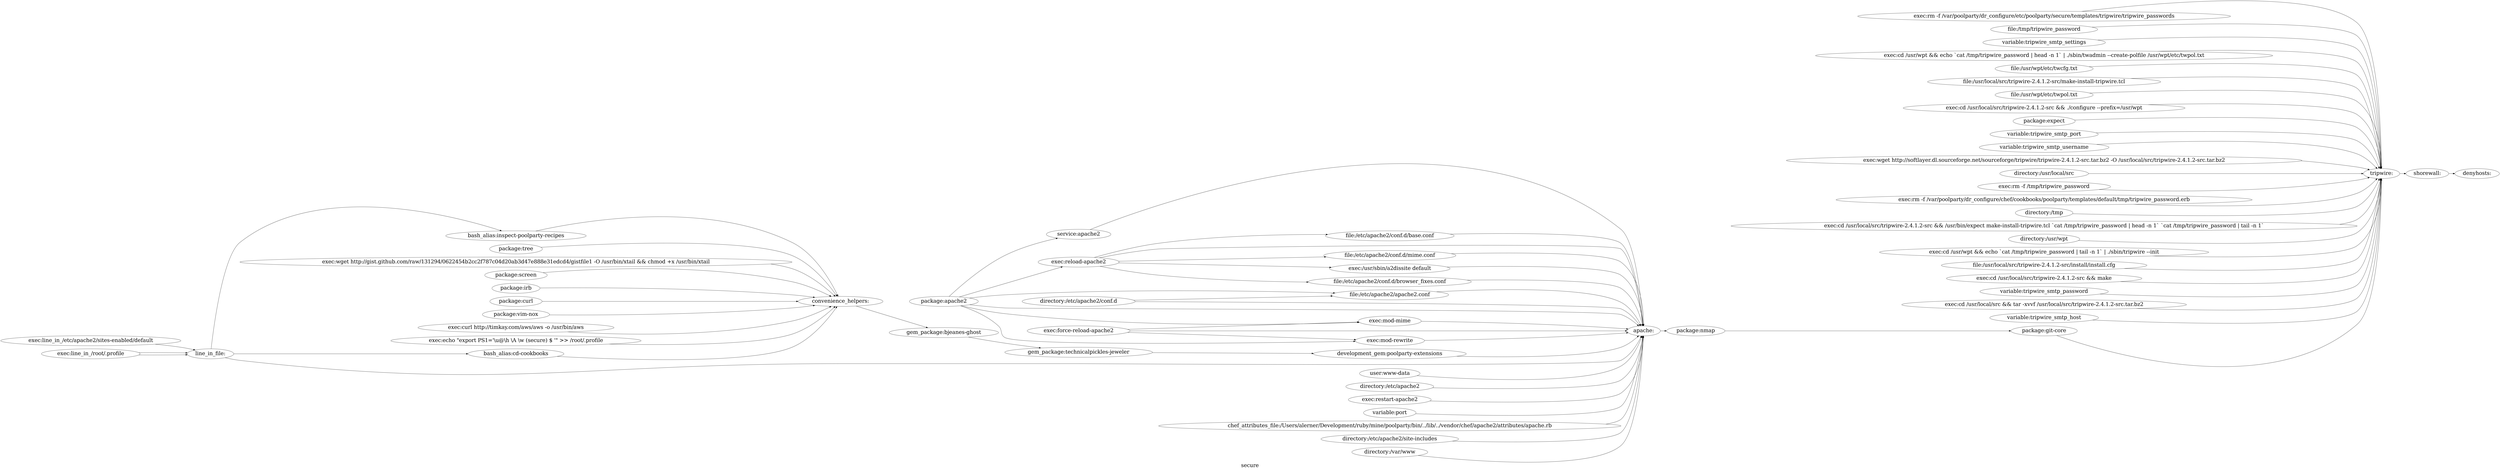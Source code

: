 digraph GRATR__Digraph {
    label = "secure"
    rankdir = LR
    fontsize = 30
    bgcolor = white
    "apache:" [
        color = "#111111",
        fontsize = 30,
        style = rounded,
        label = "apache:"
    ]

    "package:tree" [
        color = "#111111",
        fontsize = 30,
        style = rounded,
        label = "package:tree"
    ]

    "exec:line_in_/etc/apache2/sites-enabled/default" [
        color = "#111111",
        fontsize = 30,
        style = rounded,
        label = "exec:line_in_/etc/apache2/sites-enabled/default"
    ]

    "exec:mod-rewrite" [
        color = "#111111",
        fontsize = 30,
        style = rounded,
        label = "exec:mod-rewrite"
    ]

    "bash_alias:inspect-poolparty-recipes" [
        color = "#111111",
        fontsize = 30,
        style = rounded,
        label = "bash_alias:inspect-poolparty-recipes"
    ]

    "exec:rm -f /var/poolparty/dr_configure/etc/poolparty/secure/templates/tripwire/tripwire_passwords" [
        color = "#111111",
        fontsize = 30,
        style = rounded,
        label = "exec:rm -f /var/poolparty/dr_configure/etc/poolparty/secure/templates/tripwire/tripwire_passwords"
    ]

    "gem_package:bjeanes-ghost" [
        color = "#111111",
        fontsize = 30,
        style = rounded,
        label = "gem_package:bjeanes-ghost"
    ]

    "convenience_helpers:" [
        color = "#111111",
        fontsize = 30,
        style = rounded,
        label = "convenience_helpers:"
    ]

    "exec:wget http://gist.github.com/raw/131294/0622454b2cc2f787c04d20ab3d47e888e31edcd4/gistfile1 -O /usr/bin/xtail && chmod +x /usr/bin/xtail" [
        color = "#111111",
        fontsize = 30,
        style = rounded,
        label = "exec:wget http://gist.github.com/raw/131294/0622454b2cc2f787c04d20ab3d47e888e31edcd4/gistfile1 -O /usr/bin/xtail && chmod +x /usr/bin/xtail"
    ]

    "file:/tmp/tripwire_password" [
        color = "#111111",
        fontsize = 30,
        style = rounded,
        label = "file:/tmp/tripwire_password"
    ]

    "variable:tripwire_smtp_settings" [
        color = "#111111",
        fontsize = 30,
        style = rounded,
        label = "variable:tripwire_smtp_settings"
    ]

    "file:/etc/apache2/conf.d/mime.conf" [
        color = "#111111",
        fontsize = 30,
        style = rounded,
        label = "file:/etc/apache2/conf.d/mime.conf"
    ]

    "exec:cd /usr/wpt && echo `cat /tmp/tripwire_password | head -n 1` | ./sbin/twadmin --create-polfile /usr/wpt/etc/twpol.txt" [
        color = "#111111",
        fontsize = 30,
        style = rounded,
        label = "exec:cd /usr/wpt && echo `cat /tmp/tripwire_password | head -n 1` | ./sbin/twadmin --create-polfile /usr/wpt/etc/twpol.txt"
    ]

    "service:apache2" [
        color = "#111111",
        fontsize = 30,
        style = rounded,
        label = "service:apache2"
    ]

    "file:/usr/wpt/etc/twcfg.txt" [
        color = "#111111",
        fontsize = 30,
        style = rounded,
        label = "file:/usr/wpt/etc/twcfg.txt"
    ]

    "file:/usr/local/src/tripwire-2.4.1.2-src/make-install-tripwire.tcl" [
        color = "#111111",
        fontsize = 30,
        style = rounded,
        label = "file:/usr/local/src/tripwire-2.4.1.2-src/make-install-tripwire.tcl"
    ]

    "file:/usr/wpt/etc/twpol.txt" [
        color = "#111111",
        fontsize = 30,
        style = rounded,
        label = "file:/usr/wpt/etc/twpol.txt"
    ]

    "shorewall:" [
        color = "#111111",
        fontsize = 30,
        style = rounded,
        label = "shorewall:"
    ]

    "package:screen" [
        color = "#111111",
        fontsize = 30,
        style = rounded,
        label = "package:screen"
    ]

    "line_in_file:" [
        color = "#111111",
        fontsize = 30,
        style = rounded,
        label = "line_in_file:"
    ]

    "user:www-data" [
        color = "#111111",
        fontsize = 30,
        style = rounded,
        label = "user:www-data"
    ]

    "gem_package:technicalpickles-jeweler" [
        color = "#111111",
        fontsize = 30,
        style = rounded,
        label = "gem_package:technicalpickles-jeweler"
    ]

    "exec:cd /usr/local/src/tripwire-2.4.1.2-src && ./configure --prefix=/usr/wpt" [
        color = "#111111",
        fontsize = 30,
        style = rounded,
        label = "exec:cd /usr/local/src/tripwire-2.4.1.2-src && ./configure --prefix=/usr/wpt"
    ]

    "package:expect" [
        color = "#111111",
        fontsize = 30,
        style = rounded,
        label = "package:expect"
    ]

    "package:irb" [
        color = "#111111",
        fontsize = 30,
        style = rounded,
        label = "package:irb"
    ]

    "exec:line_in_/root/.profile" [
        color = "#111111",
        fontsize = 30,
        style = rounded,
        label = "exec:line_in_/root/.profile"
    ]

    "exec:reload-apache2" [
        color = "#111111",
        fontsize = 30,
        style = rounded,
        label = "exec:reload-apache2"
    ]

    "variable:tripwire_smtp_port" [
        color = "#111111",
        fontsize = 30,
        style = rounded,
        label = "variable:tripwire_smtp_port"
    ]

    "variable:tripwire_smtp_username" [
        color = "#111111",
        fontsize = 30,
        style = rounded,
        label = "variable:tripwire_smtp_username"
    ]

    "exec:wget http://softlayer.dl.sourceforge.net/sourceforge/tripwire/tripwire-2.4.1.2-src.tar.bz2 -O /usr/local/src/tripwire-2.4.1.2-src.tar.bz2" [
        color = "#111111",
        fontsize = 30,
        style = rounded,
        label = "exec:wget http://softlayer.dl.sourceforge.net/sourceforge/tripwire/tripwire-2.4.1.2-src.tar.bz2 -O /usr/local/src/tripwire-2.4.1.2-src.tar.bz2"
    ]

    "package:curl" [
        color = "#111111",
        fontsize = 30,
        style = rounded,
        label = "package:curl"
    ]

    "line_in_file:" [
        color = "#111111",
        fontsize = 30,
        style = rounded,
        label = "line_in_file:"
    ]

    "tripwire:" [
        color = "#111111",
        fontsize = 30,
        style = rounded,
        label = "tripwire:"
    ]

    "package:vim-nox" [
        color = "#111111",
        fontsize = 30,
        style = rounded,
        label = "package:vim-nox"
    ]

    "directory:/usr/local/src" [
        color = "#111111",
        fontsize = 30,
        style = rounded,
        label = "directory:/usr/local/src"
    ]

    "file:/etc/apache2/apache2.conf" [
        color = "#111111",
        fontsize = 30,
        style = rounded,
        label = "file:/etc/apache2/apache2.conf"
    ]

    "exec:mod-mime" [
        color = "#111111",
        fontsize = 30,
        style = rounded,
        label = "exec:mod-mime"
    ]

    "directory:/etc/apache2" [
        color = "#111111",
        fontsize = 30,
        style = rounded,
        label = "directory:/etc/apache2"
    ]

    "exec:rm -f /tmp/tripwire_password" [
        color = "#111111",
        fontsize = 30,
        style = rounded,
        label = "exec:rm -f /tmp/tripwire_password"
    ]

    "exec:/usr/sbin/a2dissite default" [
        color = "#111111",
        fontsize = 30,
        style = rounded,
        label = "exec:/usr/sbin/a2dissite default"
    ]

    "bash_alias:cd-cookbooks" [
        color = "#111111",
        fontsize = 30,
        style = rounded,
        label = "bash_alias:cd-cookbooks"
    ]

    "file:/etc/apache2/conf.d/browser_fixes.conf" [
        color = "#111111",
        fontsize = 30,
        style = rounded,
        label = "file:/etc/apache2/conf.d/browser_fixes.conf"
    ]

    "exec:rm -f /var/poolparty/dr_configure/chef/cookbooks/poolparty/templates/default/tmp/tripwire_password.erb" [
        color = "#111111",
        fontsize = 30,
        style = rounded,
        label = "exec:rm -f /var/poolparty/dr_configure/chef/cookbooks/poolparty/templates/default/tmp/tripwire_password.erb"
    ]

    "file:/etc/apache2/conf.d/base.conf" [
        color = "#111111",
        fontsize = 30,
        style = rounded,
        label = "file:/etc/apache2/conf.d/base.conf"
    ]

    "directory:/tmp" [
        color = "#111111",
        fontsize = 30,
        style = rounded,
        label = "directory:/tmp"
    ]

    "package:nmap" [
        color = "#111111",
        fontsize = 30,
        style = rounded,
        label = "package:nmap"
    ]

    "exec:cd /usr/local/src/tripwire-2.4.1.2-src && /usr/bin/expect make-install-tripwire.tcl `cat /tmp/tripwire_password | head -n 1` `cat /tmp/tripwire_password | tail -n 1`" [
        color = "#111111",
        fontsize = 30,
        style = rounded,
        label = "exec:cd /usr/local/src/tripwire-2.4.1.2-src && /usr/bin/expect make-install-tripwire.tcl `cat /tmp/tripwire_password | head -n 1` `cat /tmp/tripwire_password | tail -n 1`"
    ]

    "exec:curl http://timkay.com/aws/aws -o /usr/bin/aws" [
        color = "#111111",
        fontsize = 30,
        style = rounded,
        label = "exec:curl http://timkay.com/aws/aws -o /usr/bin/aws"
    ]

    "denyhosts:" [
        color = "#111111",
        fontsize = 30,
        style = rounded,
        label = "denyhosts:"
    ]

    "directory:/usr/wpt" [
        color = "#111111",
        fontsize = 30,
        style = rounded,
        label = "directory:/usr/wpt"
    ]

    "exec:cd /usr/wpt && echo `cat /tmp/tripwire_password | tail -n 1` | ./sbin/tripwire --init" [
        color = "#111111",
        fontsize = 30,
        style = rounded,
        label = "exec:cd /usr/wpt && echo `cat /tmp/tripwire_password | tail -n 1` | ./sbin/tripwire --init"
    ]

    "directory:/etc/apache2/conf.d" [
        color = "#111111",
        fontsize = 30,
        style = rounded,
        label = "directory:/etc/apache2/conf.d"
    ]

    "exec:echo \"export PS1='\\u@\\h \\A \\w (secure) $ '\" >> /root/.profile" [
        color = "#111111",
        fontsize = 30,
        style = rounded,
        label = "exec:echo \"export PS1='\\u@\\h \\A \\w (secure) $ '\" >> /root/.profile"
    ]

    "line_in_file:" [
        color = "#111111",
        fontsize = 30,
        style = rounded,
        label = "line_in_file:"
    ]

    "package:apache2" [
        color = "#111111",
        fontsize = 30,
        style = rounded,
        label = "package:apache2"
    ]

    "exec:restart-apache2" [
        color = "#111111",
        fontsize = 30,
        style = rounded,
        label = "exec:restart-apache2"
    ]

    "exec:force-reload-apache2" [
        color = "#111111",
        fontsize = 30,
        style = rounded,
        label = "exec:force-reload-apache2"
    ]

    "file:/usr/local/src/tripwire-2.4.1.2-src/install/install.cfg" [
        color = "#111111",
        fontsize = 30,
        style = rounded,
        label = "file:/usr/local/src/tripwire-2.4.1.2-src/install/install.cfg"
    ]

    "package:git-core" [
        color = "#111111",
        fontsize = 30,
        style = rounded,
        label = "package:git-core"
    ]

    "exec:line_in_/root/.profile" [
        color = "#111111",
        fontsize = 30,
        style = rounded,
        label = "exec:line_in_/root/.profile"
    ]

    "variable:port" [
        color = "#111111",
        fontsize = 30,
        style = rounded,
        label = "variable:port"
    ]

    "exec:cd /usr/local/src/tripwire-2.4.1.2-src && make" [
        color = "#111111",
        fontsize = 30,
        style = rounded,
        label = "exec:cd /usr/local/src/tripwire-2.4.1.2-src && make"
    ]

    "development_gem:poolparty-extensions" [
        color = "#111111",
        fontsize = 30,
        style = rounded,
        label = "development_gem:poolparty-extensions"
    ]

    "chef_attributes_file:/Users/alerner/Development/ruby/mine/poolparty/bin/../lib/../vendor/chef/apache2/attributes/apache.rb" [
        color = "#111111",
        fontsize = 30,
        style = rounded,
        label = "chef_attributes_file:/Users/alerner/Development/ruby/mine/poolparty/bin/../lib/../vendor/chef/apache2/attributes/apache.rb"
    ]

    "variable:tripwire_smtp_password" [
        color = "#111111",
        fontsize = 30,
        style = rounded,
        label = "variable:tripwire_smtp_password"
    ]

    "directory:/etc/apache2/site-includes" [
        color = "#111111",
        fontsize = 30,
        style = rounded,
        label = "directory:/etc/apache2/site-includes"
    ]

    "exec:cd /usr/local/src && tar -xvvf /usr/local/src/tripwire-2.4.1.2-src.tar.bz2" [
        color = "#111111",
        fontsize = 30,
        style = rounded,
        label = "exec:cd /usr/local/src && tar -xvvf /usr/local/src/tripwire-2.4.1.2-src.tar.bz2"
    ]

    "variable:tripwire_smtp_host" [
        color = "#111111",
        fontsize = 30,
        style = rounded,
        label = "variable:tripwire_smtp_host"
    ]

    "directory:/var/www" [
        color = "#111111",
        fontsize = 30,
        style = rounded,
        label = "directory:/var/www"
    ]

    "exec:mod-mime" -> "apache:" [
        fontsize = 30
    ]

    "file:/tmp/tripwire_password" -> "tripwire:" [
        fontsize = 30
    ]

    "package:nmap" -> "package:git-core" [
        fontsize = 30
    ]

    "exec:cd /usr/local/src/tripwire-2.4.1.2-src && /usr/bin/expect make-install-tripwire.tcl `cat /tmp/tripwire_password | head -n 1` `cat /tmp/tripwire_password | tail -n 1`" -> "tripwire:" [
        fontsize = 30
    ]

    "exec:line_in_/root/.profile" -> "line_in_file:" [
        fontsize = 30
    ]

    "directory:/usr/wpt" -> "tripwire:" [
        fontsize = 30
    ]

    "exec:line_in_/etc/apache2/sites-enabled/default" -> "line_in_file:" [
        fontsize = 30
    ]

    "directory:/etc/apache2/site-includes" -> "apache:" [
        fontsize = 30
    ]

    "variable:tripwire_smtp_password" -> "tripwire:" [
        fontsize = 30
    ]

    "directory:/etc/apache2/conf.d" -> "file:/etc/apache2/apache2.conf" [
        fontsize = 30
    ]

    "apache:" -> "package:nmap" [
        fontsize = 30
    ]

    "variable:tripwire_smtp_settings" -> "tripwire:" [
        fontsize = 30
    ]

    "exec:mod-rewrite" -> "apache:" [
        fontsize = 30
    ]

    "chef_attributes_file:/Users/alerner/Development/ruby/mine/poolparty/bin/../lib/../vendor/chef/apache2/attributes/apache.rb" -> "apache:" [
        fontsize = 30
    ]

    "file:/usr/local/src/tripwire-2.4.1.2-src/install/install.cfg" -> "tripwire:" [
        fontsize = 30
    ]

    "package:apache2" -> "exec:reload-apache2" [
        fontsize = 30
    ]

    "variable:tripwire_smtp_username" -> "tripwire:" [
        fontsize = 30
    ]

    "exec:reload-apache2" -> "file:/etc/apache2/conf.d/mime.conf" [
        fontsize = 30
    ]

    "file:/etc/apache2/apache2.conf" -> "apache:" [
        fontsize = 30
    ]

    "package:apache2" -> "exec:mod-mime" [
        fontsize = 30
    ]

    "directory:/var/www" -> "apache:" [
        fontsize = 30
    ]

    "development_gem:poolparty-extensions" -> "apache:" [
        fontsize = 30
    ]

    "variable:tripwire_smtp_port" -> "tripwire:" [
        fontsize = 30
    ]

    "package:apache2" -> "apache:" [
        fontsize = 30
    ]

    "variable:tripwire_smtp_host" -> "tripwire:" [
        fontsize = 30
    ]

    "directory:/usr/local/src" -> "tripwire:" [
        fontsize = 30
    ]

    "package:apache2" -> "file:/etc/apache2/apache2.conf" [
        fontsize = 30
    ]

    "exec:reload-apache2" -> "exec:/usr/sbin/a2dissite default" [
        fontsize = 30
    ]

    "package:screen" -> "convenience_helpers:" [
        fontsize = 30
    ]

    "shorewall:" -> "denyhosts:" [
        fontsize = 30
    ]

    "exec:force-reload-apache2" -> "apache:" [
        fontsize = 30
    ]

    "exec:curl http://timkay.com/aws/aws -o /usr/bin/aws" -> "convenience_helpers:" [
        fontsize = 30
    ]

    "file:/etc/apache2/conf.d/browser_fixes.conf" -> "apache:" [
        fontsize = 30
    ]

    "exec:rm -f /var/poolparty/dr_configure/etc/poolparty/secure/templates/tripwire/tripwire_passwords" -> "tripwire:" [
        fontsize = 30
    ]

    "package:apache2" -> "exec:mod-rewrite" [
        fontsize = 30
    ]

    "package:git-core" -> "tripwire:" [
        fontsize = 30
    ]

    "exec:force-reload-apache2" -> "exec:mod-rewrite" [
        fontsize = 30
    ]

    "convenience_helpers:" -> "gem_package:bjeanes-ghost" [
        fontsize = 30
    ]

    "package:tree" -> "convenience_helpers:" [
        fontsize = 30
    ]

    "file:/usr/wpt/etc/twcfg.txt" -> "tripwire:" [
        fontsize = 30
    ]

    "gem_package:technicalpickles-jeweler" -> "development_gem:poolparty-extensions" [
        fontsize = 30
    ]

    "directory:/etc/apache2" -> "apache:" [
        fontsize = 30
    ]

    "file:/usr/wpt/etc/twpol.txt" -> "tripwire:" [
        fontsize = 30
    ]

    "exec:reload-apache2" -> "file:/etc/apache2/conf.d/base.conf" [
        fontsize = 30
    ]

    "file:/etc/apache2/conf.d/base.conf" -> "apache:" [
        fontsize = 30
    ]

    "variable:port" -> "apache:" [
        fontsize = 30
    ]

    "exec:cd /usr/local/src/tripwire-2.4.1.2-src && ./configure --prefix=/usr/wpt" -> "tripwire:" [
        fontsize = 30
    ]

    "file:/usr/local/src/tripwire-2.4.1.2-src/make-install-tripwire.tcl" -> "tripwire:" [
        fontsize = 30
    ]

    "bash_alias:cd-cookbooks" -> "convenience_helpers:" [
        fontsize = 30
    ]

    "exec:rm -f /var/poolparty/dr_configure/chef/cookbooks/poolparty/templates/default/tmp/tripwire_password.erb" -> "tripwire:" [
        fontsize = 30
    ]

    "package:vim-nox" -> "convenience_helpers:" [
        fontsize = 30
    ]

    "directory:/tmp" -> "tripwire:" [
        fontsize = 30
    ]

    "tripwire:" -> "shorewall:" [
        fontsize = 30
    ]

    "line_in_file:" -> "bash_alias:cd-cookbooks" [
        fontsize = 30
    ]

    "file:/etc/apache2/conf.d/mime.conf" -> "apache:" [
        fontsize = 30
    ]

    "gem_package:bjeanes-ghost" -> "gem_package:technicalpickles-jeweler" [
        fontsize = 30
    ]

    "user:www-data" -> "apache:" [
        fontsize = 30
    ]

    "exec:restart-apache2" -> "apache:" [
        fontsize = 30
    ]

    "package:irb" -> "convenience_helpers:" [
        fontsize = 30
    ]

    "exec:wget http://softlayer.dl.sourceforge.net/sourceforge/tripwire/tripwire-2.4.1.2-src.tar.bz2 -O /usr/local/src/tripwire-2.4.1.2-src.tar.bz2" -> "tripwire:" [
        fontsize = 30
    ]

    "bash_alias:inspect-poolparty-recipes" -> "convenience_helpers:" [
        fontsize = 30
    ]

    "package:expect" -> "tripwire:" [
        fontsize = 30
    ]

    "exec:line_in_/root/.profile" -> "line_in_file:" [
        fontsize = 30
    ]

    "exec:cd /usr/local/src && tar -xvvf /usr/local/src/tripwire-2.4.1.2-src.tar.bz2" -> "tripwire:" [
        fontsize = 30
    ]

    "exec:cd /usr/local/src/tripwire-2.4.1.2-src && make" -> "tripwire:" [
        fontsize = 30
    ]

    "service:apache2" -> "apache:" [
        fontsize = 30
    ]

    "exec:echo \"export PS1='\\u@\\h \\A \\w (secure) $ '\" >> /root/.profile" -> "convenience_helpers:" [
        fontsize = 30
    ]

    "package:apache2" -> "service:apache2" [
        fontsize = 30
    ]

    "exec:reload-apache2" -> "file:/etc/apache2/conf.d/browser_fixes.conf" [
        fontsize = 30
    ]

    "exec:force-reload-apache2" -> "exec:mod-mime" [
        fontsize = 30
    ]

    "line_in_file:" -> "bash_alias:inspect-poolparty-recipes" [
        fontsize = 30
    ]

    "exec:reload-apache2" -> "apache:" [
        fontsize = 30
    ]

    "exec:wget http://gist.github.com/raw/131294/0622454b2cc2f787c04d20ab3d47e888e31edcd4/gistfile1 -O /usr/bin/xtail && chmod +x /usr/bin/xtail" -> "convenience_helpers:" [
        fontsize = 30
    ]

    "line_in_file:" -> "apache:" [
        fontsize = 30
    ]

    "exec:/usr/sbin/a2dissite default" -> "apache:" [
        fontsize = 30
    ]

    "exec:rm -f /tmp/tripwire_password" -> "tripwire:" [
        fontsize = 30
    ]

    "exec:cd /usr/wpt && echo `cat /tmp/tripwire_password | head -n 1` | ./sbin/twadmin --create-polfile /usr/wpt/etc/twpol.txt" -> "tripwire:" [
        fontsize = 30
    ]

    "package:curl" -> "convenience_helpers:" [
        fontsize = 30
    ]

    "exec:cd /usr/wpt && echo `cat /tmp/tripwire_password | tail -n 1` | ./sbin/tripwire --init" -> "tripwire:" [
        fontsize = 30
    ]

    "directory:/etc/apache2/conf.d" -> "apache:" [
        fontsize = 30
    ]

}

